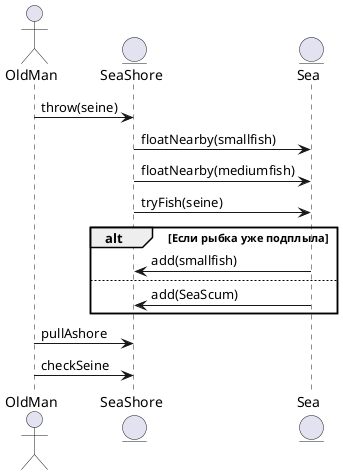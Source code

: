 @startuml
actor OldMan
entity SeaShore
entity Sea

' Старик забрасывает невод через берег
OldMan -> SeaShore : throw(seine)

' Берег управляет плаванием рыбок
SeaShore -> Sea : floatNearby(smallfish)
SeaShore -> Sea : floatNearby(mediumfish)

' Невод запрашивает рыбу
SeaShore -> Sea : tryFish(seine)

alt Если рыбка уже подплыла
    Sea -> SeaShore : add(smallfish)
else
    Sea -> SeaShore : add(SeaScum)
end

' Старик вытягивает невод через берег
OldMan -> SeaShore : pullAshore

' Старик проверяет невод
OldMan -> SeaShore : checkSeine
@enduml
